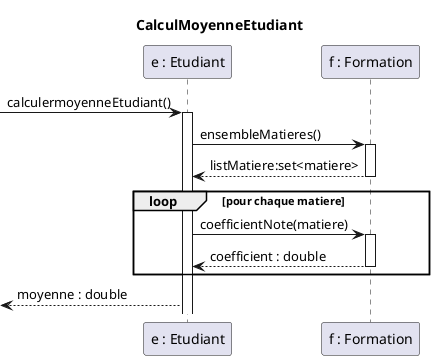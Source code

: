 @startuml CalculMoyenneEtudiant
title CalculMoyenneEtudiant

participant "e : Etudiant" as e
participant "f : Formation" as f


[-> e : calculermoyenneEtudiant()
activate e
e -> f : ensembleMatieres()

activate f
f --> e : listMatiere:set<matiere>
deactivate f


loop pour chaque matiere
    e -> f : coefficientNote(matiere)
    activate f
    f --> e : coefficient : double
    deactivate f
end
[<-- e : moyenne : double
@enduml

@startuml CalculMoyenneGroupeEtudiant
title CalculMoyenneGroupeEtudiant
participant "ge : GroupeEtudiant" as ge
participant "e : Etudiant" as e
[-> ge : CalculerMoyenneGroupeEtudiant(matiere)
activate ge 


loop pour charque Etudiant

    ge -> e : getResultats(matiere)
activate e
    e --> ge : Resultats : list<Resultat>
deactivate e
end
[<-- ge : GroupeMoyenne : double

@enduml